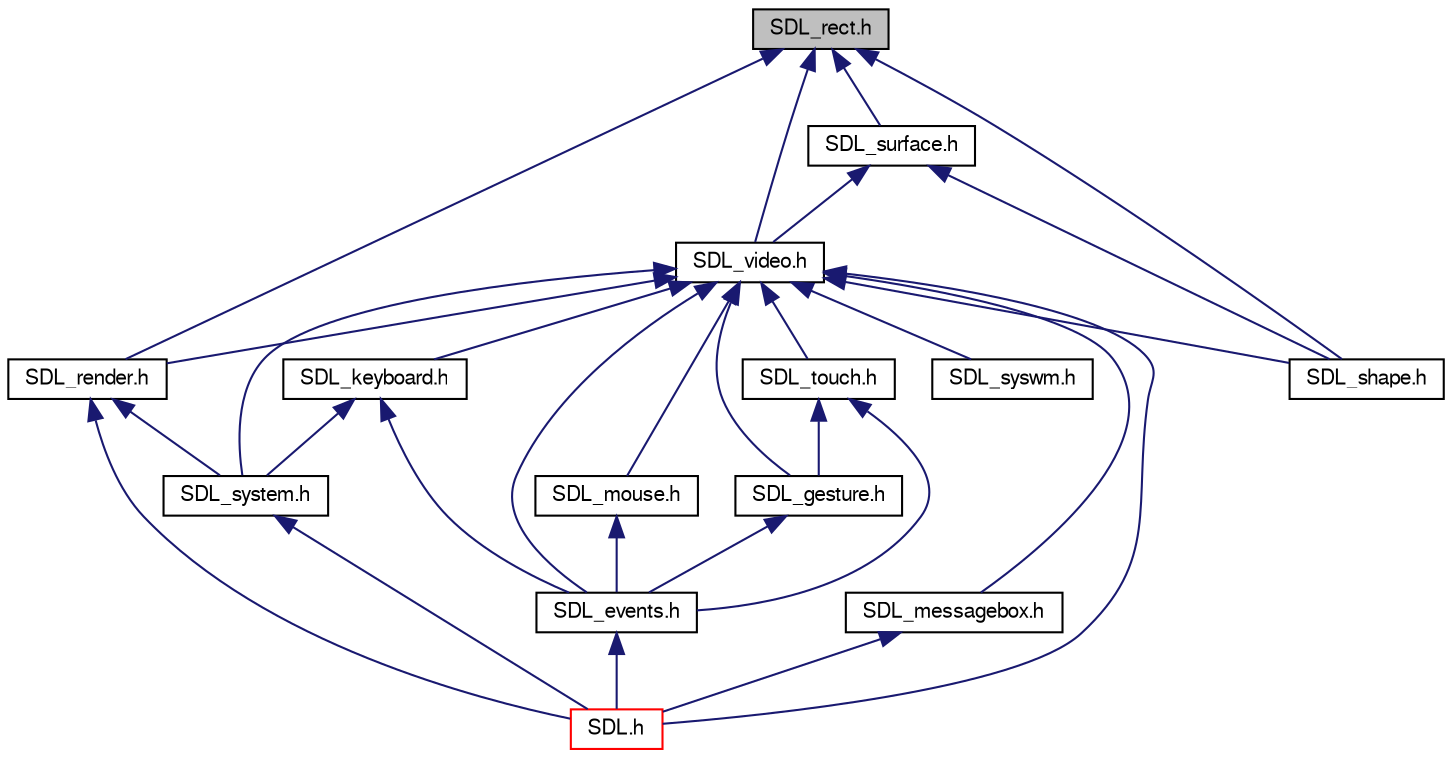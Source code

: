 digraph "SDL_rect.h"
{
  edge [fontname="FreeSans",fontsize="10",labelfontname="FreeSans",labelfontsize="10"];
  node [fontname="FreeSans",fontsize="10",shape=record];
  Node1 [label="SDL_rect.h",height=0.2,width=0.4,color="black", fillcolor="grey75", style="filled" fontcolor="black"];
  Node1 -> Node2 [dir="back",color="midnightblue",fontsize="10",style="solid",fontname="FreeSans"];
  Node2 [label="SDL_video.h",height=0.2,width=0.4,color="black", fillcolor="white", style="filled",URL="$dc/d64/_s_d_l__video_8h.html"];
  Node2 -> Node3 [dir="back",color="midnightblue",fontsize="10",style="solid",fontname="FreeSans"];
  Node3 [label="SDL_events.h",height=0.2,width=0.4,color="black", fillcolor="white", style="filled",URL="$d9/d42/_s_d_l__events_8h.html"];
  Node3 -> Node4 [dir="back",color="midnightblue",fontsize="10",style="solid",fontname="FreeSans"];
  Node4 [label="SDL.h",height=0.2,width=0.4,color="red", fillcolor="white", style="filled",URL="$de/ddc/_s_d_l_8h.html"];
  Node2 -> Node5 [dir="back",color="midnightblue",fontsize="10",style="solid",fontname="FreeSans"];
  Node5 [label="SDL_keyboard.h",height=0.2,width=0.4,color="black", fillcolor="white", style="filled",URL="$d3/d07/_s_d_l__keyboard_8h.html"];
  Node5 -> Node3 [dir="back",color="midnightblue",fontsize="10",style="solid",fontname="FreeSans"];
  Node5 -> Node6 [dir="back",color="midnightblue",fontsize="10",style="solid",fontname="FreeSans"];
  Node6 [label="SDL_system.h",height=0.2,width=0.4,color="black", fillcolor="white", style="filled",URL="$d9/d7c/_s_d_l__system_8h.html"];
  Node6 -> Node4 [dir="back",color="midnightblue",fontsize="10",style="solid",fontname="FreeSans"];
  Node2 -> Node7 [dir="back",color="midnightblue",fontsize="10",style="solid",fontname="FreeSans"];
  Node7 [label="SDL_mouse.h",height=0.2,width=0.4,color="black", fillcolor="white", style="filled",URL="$d5/d62/_s_d_l__mouse_8h.html"];
  Node7 -> Node3 [dir="back",color="midnightblue",fontsize="10",style="solid",fontname="FreeSans"];
  Node2 -> Node8 [dir="back",color="midnightblue",fontsize="10",style="solid",fontname="FreeSans"];
  Node8 [label="SDL_gesture.h",height=0.2,width=0.4,color="black", fillcolor="white", style="filled",URL="$de/da1/_s_d_l__gesture_8h.html"];
  Node8 -> Node3 [dir="back",color="midnightblue",fontsize="10",style="solid",fontname="FreeSans"];
  Node2 -> Node9 [dir="back",color="midnightblue",fontsize="10",style="solid",fontname="FreeSans"];
  Node9 [label="SDL_touch.h",height=0.2,width=0.4,color="black", fillcolor="white", style="filled",URL="$da/dc2/_s_d_l__touch_8h.html"];
  Node9 -> Node8 [dir="back",color="midnightblue",fontsize="10",style="solid",fontname="FreeSans"];
  Node9 -> Node3 [dir="back",color="midnightblue",fontsize="10",style="solid",fontname="FreeSans"];
  Node2 -> Node10 [dir="back",color="midnightblue",fontsize="10",style="solid",fontname="FreeSans"];
  Node10 [label="SDL_messagebox.h",height=0.2,width=0.4,color="black", fillcolor="white", style="filled",URL="$da/d36/_s_d_l__messagebox_8h.html"];
  Node10 -> Node4 [dir="back",color="midnightblue",fontsize="10",style="solid",fontname="FreeSans"];
  Node2 -> Node11 [dir="back",color="midnightblue",fontsize="10",style="solid",fontname="FreeSans"];
  Node11 [label="SDL_render.h",height=0.2,width=0.4,color="black", fillcolor="white", style="filled",URL="$d6/d30/_s_d_l__render_8h.html"];
  Node11 -> Node4 [dir="back",color="midnightblue",fontsize="10",style="solid",fontname="FreeSans"];
  Node11 -> Node6 [dir="back",color="midnightblue",fontsize="10",style="solid",fontname="FreeSans"];
  Node2 -> Node6 [dir="back",color="midnightblue",fontsize="10",style="solid",fontname="FreeSans"];
  Node2 -> Node4 [dir="back",color="midnightblue",fontsize="10",style="solid",fontname="FreeSans"];
  Node2 -> Node12 [dir="back",color="midnightblue",fontsize="10",style="solid",fontname="FreeSans"];
  Node12 [label="SDL_shape.h",height=0.2,width=0.4,color="black", fillcolor="white", style="filled",URL="$dc/d20/_s_d_l__shape_8h.html"];
  Node2 -> Node13 [dir="back",color="midnightblue",fontsize="10",style="solid",fontname="FreeSans"];
  Node13 [label="SDL_syswm.h",height=0.2,width=0.4,color="black", fillcolor="white", style="filled",URL="$de/df3/_s_d_l__syswm_8h.html"];
  Node1 -> Node14 [dir="back",color="midnightblue",fontsize="10",style="solid",fontname="FreeSans"];
  Node14 [label="SDL_surface.h",height=0.2,width=0.4,color="black", fillcolor="white", style="filled",URL="$d4/d6d/_s_d_l__surface_8h.html"];
  Node14 -> Node2 [dir="back",color="midnightblue",fontsize="10",style="solid",fontname="FreeSans"];
  Node14 -> Node12 [dir="back",color="midnightblue",fontsize="10",style="solid",fontname="FreeSans"];
  Node1 -> Node11 [dir="back",color="midnightblue",fontsize="10",style="solid",fontname="FreeSans"];
  Node1 -> Node12 [dir="back",color="midnightblue",fontsize="10",style="solid",fontname="FreeSans"];
}
